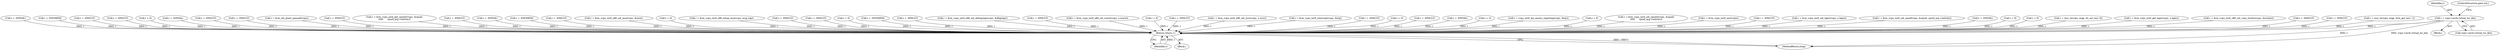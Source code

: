 digraph "0_linux_fda4e2e85589191b123d31cdc21fd33ee70f50fd_3@pointer" {
"1000768" [label="(Call,r = vcpu->arch.virtual_tsc_khz)"];
"1000793" [label="(Return,return r;)"];
"1000738" [label="(Call,r = -EINVAL)"];
"1000672" [label="(Call,r = -ENOMEM)"];
"1000770" [label="(Call,vcpu->arch.virtual_tsc_khz)"];
"1000769" [label="(Identifier,r)"];
"1000232" [label="(Call,r = -EFAULT)"];
"1000323" [label="(Call,r = -EFAULT)"];
"1000700" [label="(Call,r = 0)"];
"1000784" [label="(Call,r = -EINVAL)"];
"1000614" [label="(Call,r = -EFAULT)"];
"1000347" [label="(Call,r = -EFAULT)"];
"1000778" [label="(Call,r = kvm_set_guest_paused(vcpu))"];
"1000435" [label="(Call,r = -EFAULT)"];
"1000335" [label="(Call,r = kvm_vcpu_ioctl_get_cpuid2(vcpu, &cpuid,\n\t\t\t\t\t      cpuid_arg->entries))"];
"1000459" [label="(Call,r = -EFAULT)"];
"1000768" [label="(Call,r = vcpu->arch.virtual_tsc_khz)"];
"1000775" [label="(ControlStructure,goto out;)"];
"1000424" [label="(Call,r = -EINVAL)"];
"1000599" [label="(Call,r = -ENOMEM)"];
"1000384" [label="(Call,r = -EFAULT)"];
"1000104" [label="(Block,)"];
"1000492" [label="(Call,r = kvm_vcpu_ioctl_x86_set_mce(vcpu, &mce))"];
"1000563" [label="(Call,r = 0)"];
"1000471" [label="(Call,r = kvm_vcpu_ioctl_x86_setup_mce(vcpu, mcg_cap))"];
"1000687" [label="(Call,r = -EFAULT)"];
"1000405" [label="(Call,r = -EFAULT)"];
"1000627" [label="(Call,r = 0)"];
"1000149" [label="(Call,r = -ENOMEM)"];
"1000570" [label="(Call,r = -EFAULT)"];
"1000582" [label="(Call,r = kvm_vcpu_ioctl_x86_set_debugregs(vcpu, &dbgregs))"];
"1000294" [label="(Call,r = -EFAULT)"];
"1000654" [label="(Call,r = kvm_vcpu_ioctl_x86_set_xsave(vcpu, u.xsave))"];
"1000182" [label="(Call,r = 0)"];
"1000265" [label="(Call,r = -EFAULT)"];
"1000727" [label="(Call,r = kvm_vcpu_ioctl_x86_set_xcrs(vcpu, u.xcrs))"];
"1000244" [label="(Call,r = kvm_vcpu_ioctl_interrupt(vcpu, &irq))"];
"1000551" [label="(Call,r = -EFAULT)"];
"1000793" [label="(Return,return r;)"];
"1000359" [label="(Call,r = 0)"];
"1000506" [label="(Call,r = -EFAULT)"];
"1000129" [label="(Call,r = -EINVAL)"];
"1000762" [label="(Call,r = 0)"];
"1000396" [label="(Call,r = vcpu_ioctl_tpr_access_reporting(vcpu, &tac))"];
"1000518" [label="(Call,r = 0)"];
"1000795" [label="(MethodReturn,long)"];
"1000306" [label="(Call,r = kvm_vcpu_ioctl_set_cpuid2(vcpu, &cpuid,\n\t\t\t\t\t      cpuid_arg->entries))"];
"1000253" [label="(Call,r = kvm_vcpu_ioctl_nmi(vcpu))"];
"1000480" [label="(Call,r = -EFAULT)"];
"1000221" [label="(Call,r = kvm_vcpu_ioctl_set_lapic(vcpu, u.lapic))"];
"1000277" [label="(Call,r = kvm_vcpu_ioctl_set_cpuid(vcpu, &cpuid, cpuid_arg->entries))"];
"1000188" [label="(Call,r = -EINVAL)"];
"1000447" [label="(Call,r = 0)"];
"1000417" [label="(Call,r = 0)"];
"1000373" [label="(Call,r = msr_io(vcpu, argp, do_set_msr, 0))"];
"1000794" [label="(Identifier,r)"];
"1000159" [label="(Call,r = kvm_vcpu_ioctl_get_lapic(vcpu, u.lapic))"];
"1000537" [label="(Call,r = kvm_vcpu_ioctl_x86_set_vcpu_events(vcpu, &events))"];
"1000169" [label="(Call,r = -EFAULT)"];
"1000767" [label="(Block,)"];
"1000525" [label="(Call,r = -EFAULT)"];
"1000364" [label="(Call,r = msr_io(vcpu, argp, kvm_get_msr, 1))"];
"1000768" -> "1000767"  [label="AST: "];
"1000768" -> "1000770"  [label="CFG: "];
"1000769" -> "1000768"  [label="AST: "];
"1000770" -> "1000768"  [label="AST: "];
"1000775" -> "1000768"  [label="CFG: "];
"1000768" -> "1000795"  [label="DDG: r"];
"1000768" -> "1000795"  [label="DDG: vcpu->arch.virtual_tsc_khz"];
"1000768" -> "1000793"  [label="DDG: r"];
"1000793" -> "1000104"  [label="AST: "];
"1000793" -> "1000794"  [label="CFG: "];
"1000794" -> "1000793"  [label="AST: "];
"1000795" -> "1000793"  [label="CFG: "];
"1000793" -> "1000795"  [label="DDG: <RET>"];
"1000794" -> "1000793"  [label="DDG: r"];
"1000129" -> "1000793"  [label="DDG: r"];
"1000335" -> "1000793"  [label="DDG: r"];
"1000232" -> "1000793"  [label="DDG: r"];
"1000471" -> "1000793"  [label="DDG: r"];
"1000265" -> "1000793"  [label="DDG: r"];
"1000762" -> "1000793"  [label="DDG: r"];
"1000687" -> "1000793"  [label="DDG: r"];
"1000405" -> "1000793"  [label="DDG: r"];
"1000384" -> "1000793"  [label="DDG: r"];
"1000784" -> "1000793"  [label="DDG: r"];
"1000364" -> "1000793"  [label="DDG: r"];
"1000459" -> "1000793"  [label="DDG: r"];
"1000396" -> "1000793"  [label="DDG: r"];
"1000570" -> "1000793"  [label="DDG: r"];
"1000435" -> "1000793"  [label="DDG: r"];
"1000654" -> "1000793"  [label="DDG: r"];
"1000506" -> "1000793"  [label="DDG: r"];
"1000582" -> "1000793"  [label="DDG: r"];
"1000738" -> "1000793"  [label="DDG: r"];
"1000159" -> "1000793"  [label="DDG: r"];
"1000253" -> "1000793"  [label="DDG: r"];
"1000188" -> "1000793"  [label="DDG: r"];
"1000700" -> "1000793"  [label="DDG: r"];
"1000306" -> "1000793"  [label="DDG: r"];
"1000492" -> "1000793"  [label="DDG: r"];
"1000599" -> "1000793"  [label="DDG: r"];
"1000347" -> "1000793"  [label="DDG: r"];
"1000518" -> "1000793"  [label="DDG: r"];
"1000627" -> "1000793"  [label="DDG: r"];
"1000221" -> "1000793"  [label="DDG: r"];
"1000614" -> "1000793"  [label="DDG: r"];
"1000424" -> "1000793"  [label="DDG: r"];
"1000525" -> "1000793"  [label="DDG: r"];
"1000277" -> "1000793"  [label="DDG: r"];
"1000417" -> "1000793"  [label="DDG: r"];
"1000563" -> "1000793"  [label="DDG: r"];
"1000294" -> "1000793"  [label="DDG: r"];
"1000359" -> "1000793"  [label="DDG: r"];
"1000323" -> "1000793"  [label="DDG: r"];
"1000169" -> "1000793"  [label="DDG: r"];
"1000149" -> "1000793"  [label="DDG: r"];
"1000447" -> "1000793"  [label="DDG: r"];
"1000480" -> "1000793"  [label="DDG: r"];
"1000727" -> "1000793"  [label="DDG: r"];
"1000537" -> "1000793"  [label="DDG: r"];
"1000244" -> "1000793"  [label="DDG: r"];
"1000672" -> "1000793"  [label="DDG: r"];
"1000373" -> "1000793"  [label="DDG: r"];
"1000551" -> "1000793"  [label="DDG: r"];
"1000778" -> "1000793"  [label="DDG: r"];
"1000182" -> "1000793"  [label="DDG: r"];
}
